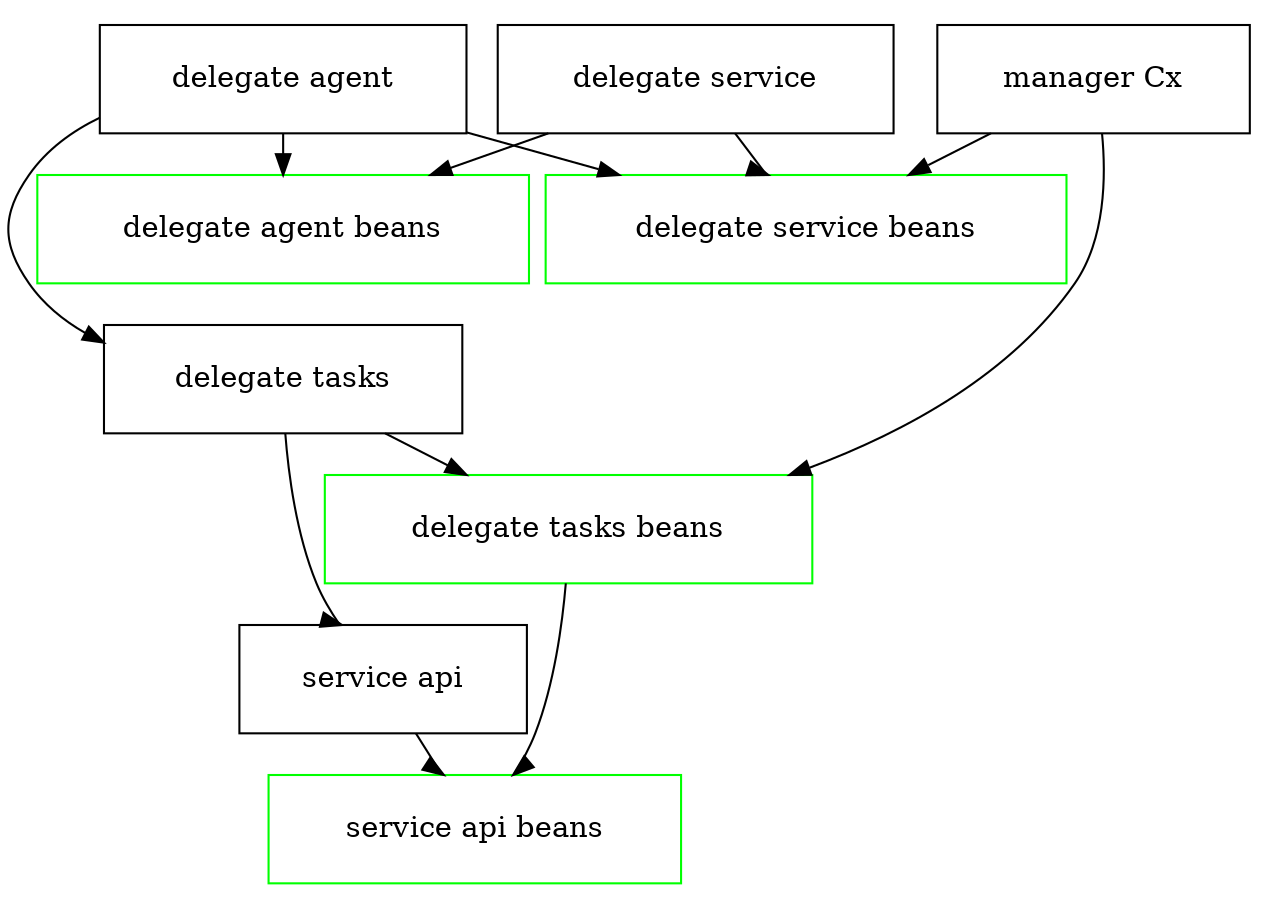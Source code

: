 digraph G {
  compound=true;
  subgraph cluster_service_api_beans {
   color=green
   service_api_beans [label="service api beans" color=white];
  }

  subgraph cluster_service_api {
    service_api [label="service api" color=white];
  }

  subgraph cluster_delegate_tasks_beans {
    color=green
    delegate_tasks_beans [label="delegate tasks beans" color=white];
  }

  subgraph cluster_delegate_tasks {
    delegate_tasks [label="delegate tasks" color=white];
  }

  subgraph cluster_delegate_agent_beans {
    color=green
    delegate_agent_beans [label="delegate agent beans" color=white];
  }

  subgraph cluster_delegate_agent {
    delegate_agent [label="delegate agent" color=white];
  }

  subgraph cluster_delegate_service_beans {
    color=green
    delegate_service_beans [label="delegate service beans" color=white];
  }

  subgraph cluster_delegate_service {
    delegate_service [label="delegate service" color=white];
  }

  subgraph cluster_manager_cx {
    manager_cx [label="manager Cx" color=white];
  }


  service_api -> service_api_beans [ltail=cluster_service_api,lhead=cluster_service_api_beans];
  delegate_tasks_beans -> service_api [style=invis];

  delegate_tasks_beans -> service_api_beans [ltail=cluster_delegate_tasks_beans,lhead=cluster_service_api_beans];

  delegate_tasks -> delegate_tasks_beans [ltail=cluster_delegate_tasks,lhead=cluster_delegate_tasks_beans];

  delegate_tasks -> service_api [ltail=cluster_delegate_tasks,lhead=cluster_service_api];

  delegate_agent_beans -> delegate_tasks [style=invis];

  delegate_agent-> delegate_agent_beans [ltail=cluster_delegate_agent,lhead=cluster_delegate_agent_beans];
  delegate_agent-> delegate_tasks [ltail=cluster_delegate_agent,lhead=cluster_delegate_tasks];
  delegate_agent-> delegate_service_beans [ltail=cluster_delegate_agent,lhead=cluster_delegate_service_beans];

  delegate_service-> delegate_service_beans [ltail=cluster_delegate_service,lhead=cluster_delegate_service_beans];
  delegate_service-> delegate_agent_beans [ltail=cluster_delegate_service,lhead=cluster_delegate_agent_beans];

  manager_cx-> delegate_service_beans [ltail=cluster_manager_cx,lhead=cluster_delegate_service_beans];
  manager_cx-> delegate_tasks_beans [ltail=cluster_manager_cx,lhead=cluster_delegate_tasks_beans];
}
